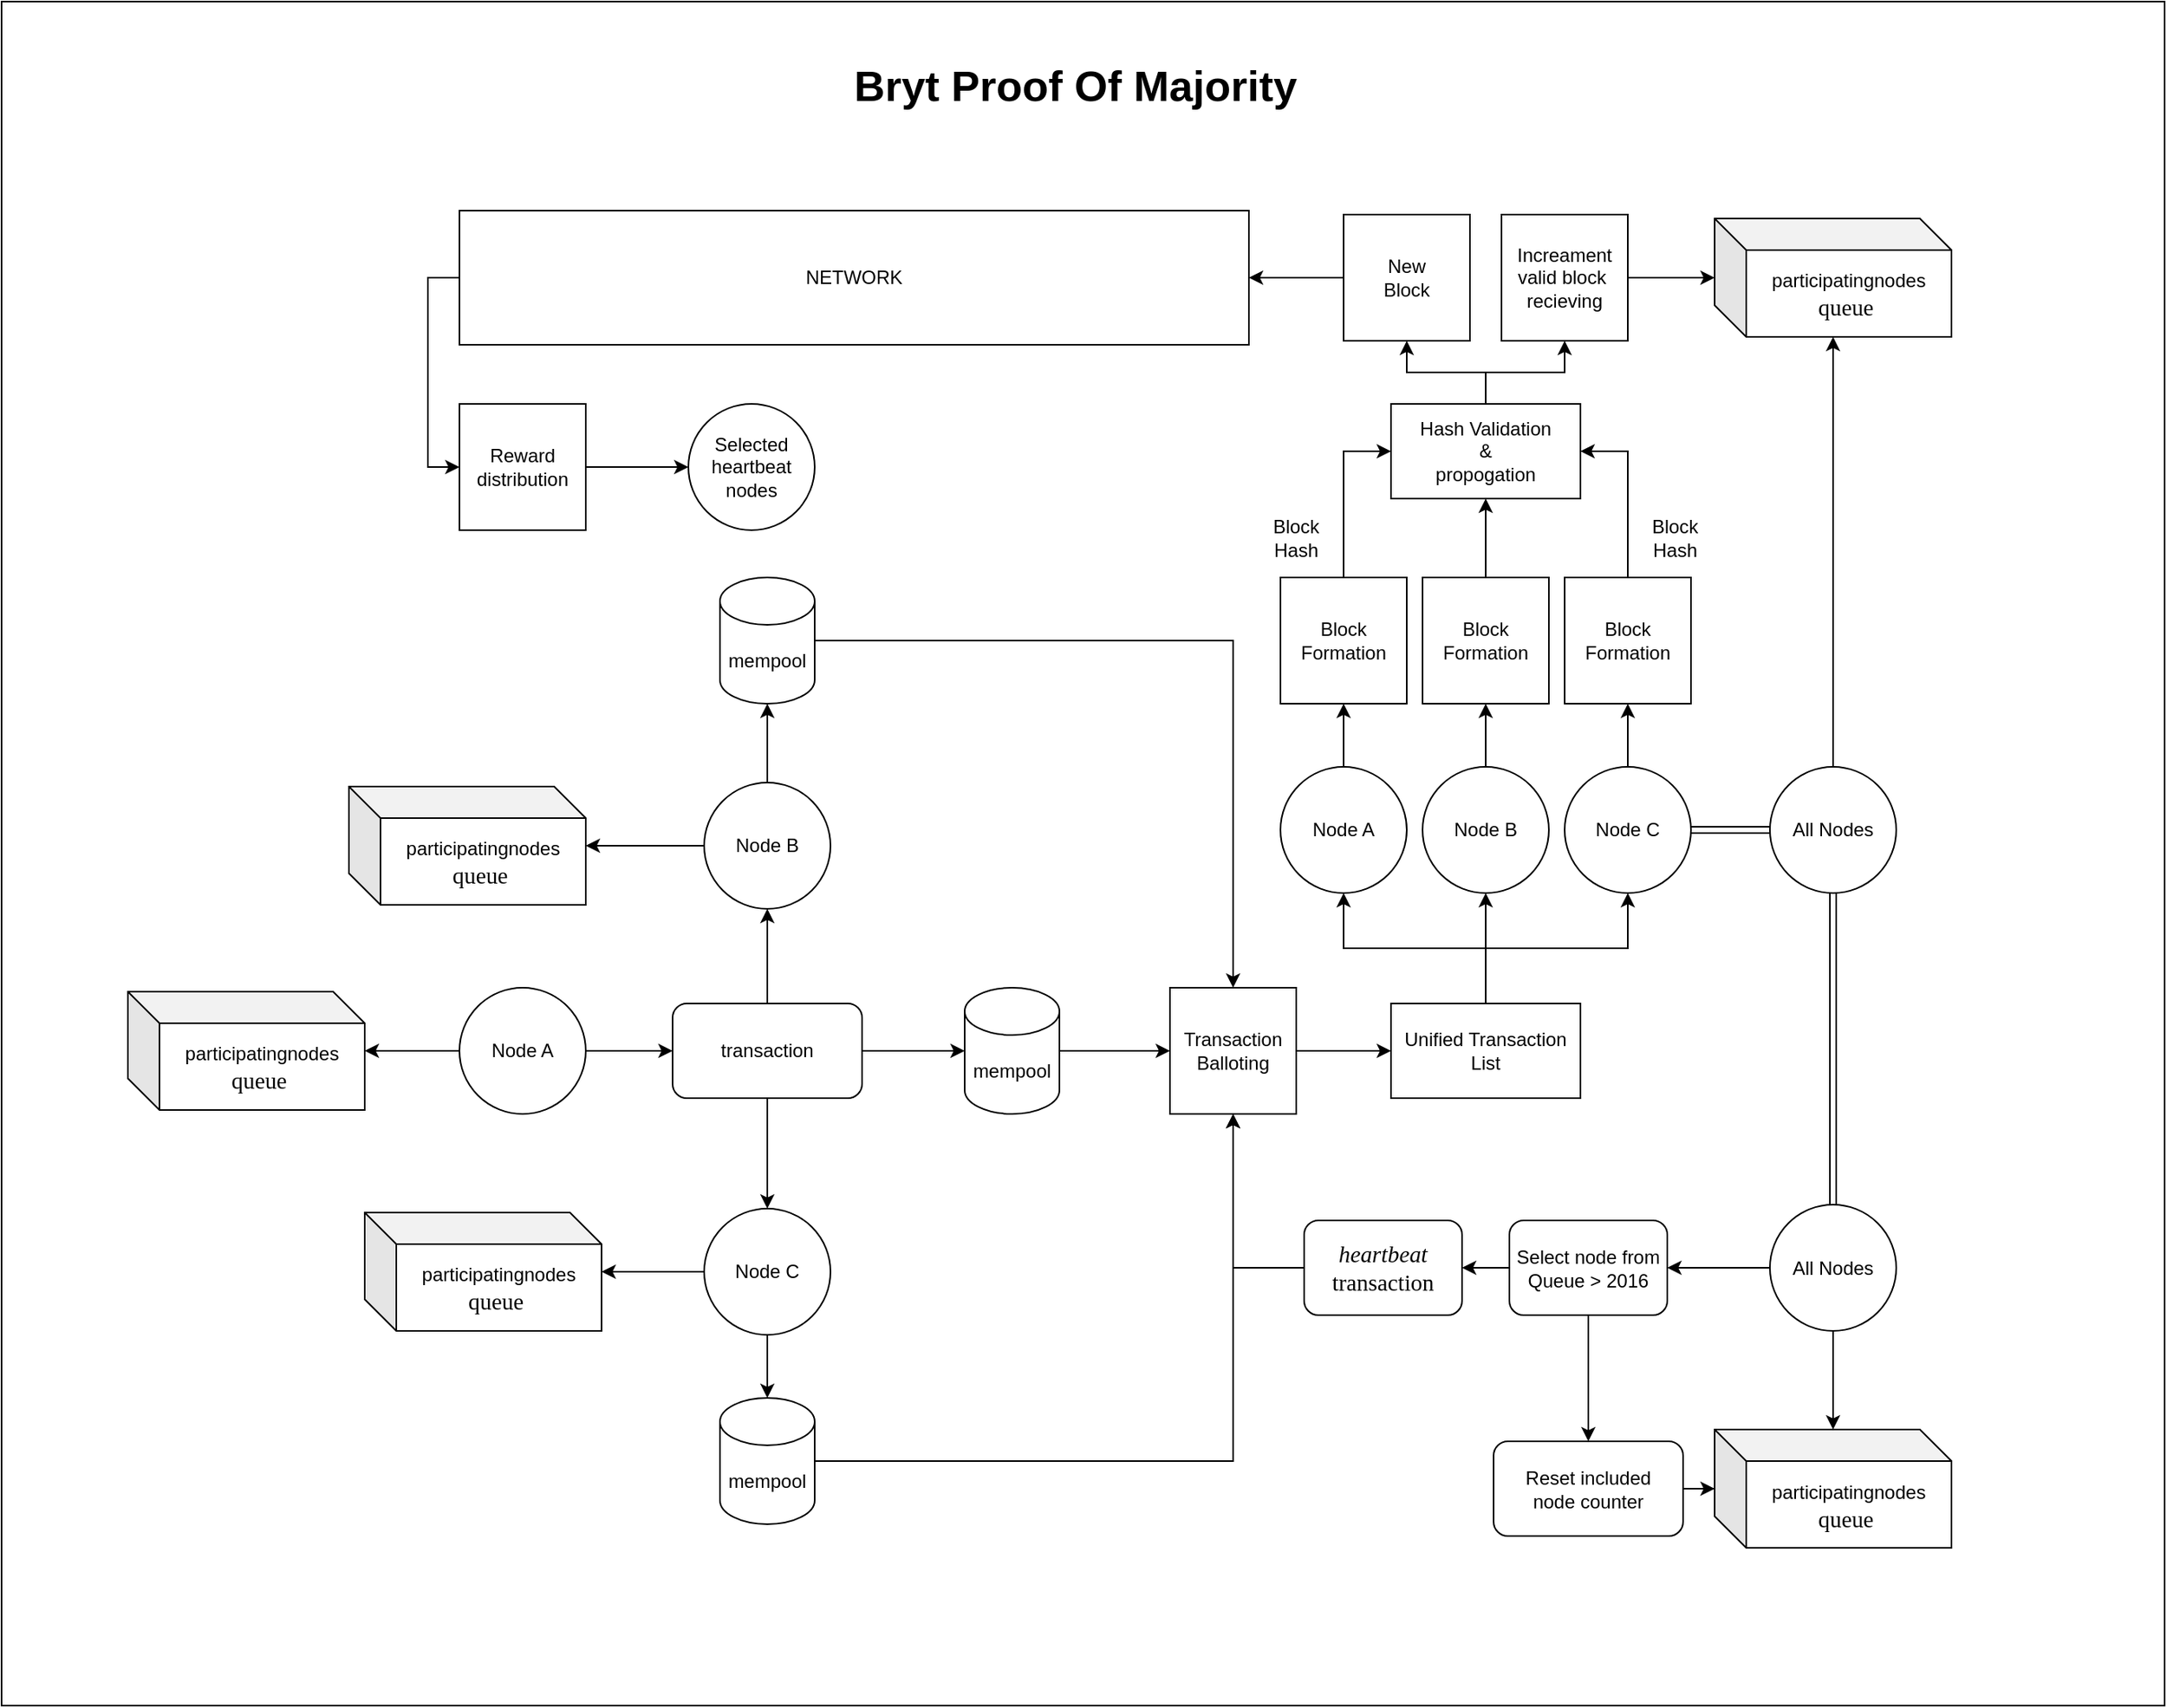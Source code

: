 <mxfile version="22.1.3" type="github">
  <diagram name="Page-1" id="N6Al-tnPbuuCqfEhSpLr">
    <mxGraphModel dx="3119" dy="1177" grid="1" gridSize="10" guides="1" tooltips="1" connect="1" arrows="1" fold="1" page="1" pageScale="1" pageWidth="850" pageHeight="1100" math="0" shadow="0">
      <root>
        <mxCell id="0" />
        <mxCell id="1" parent="0" />
        <mxCell id="dOHfjajs9Sj8GZZzcKHE-88" value="" style="rounded=0;whiteSpace=wrap;html=1;" vertex="1" parent="1">
          <mxGeometry x="-260" width="1370" height="1080" as="geometry" />
        </mxCell>
        <mxCell id="dOHfjajs9Sj8GZZzcKHE-3" style="edgeStyle=orthogonalEdgeStyle;rounded=0;orthogonalLoop=1;jettySize=auto;html=1;" edge="1" parent="1" source="dOHfjajs9Sj8GZZzcKHE-1" target="dOHfjajs9Sj8GZZzcKHE-2">
          <mxGeometry relative="1" as="geometry" />
        </mxCell>
        <mxCell id="dOHfjajs9Sj8GZZzcKHE-50" value="" style="edgeStyle=orthogonalEdgeStyle;rounded=0;orthogonalLoop=1;jettySize=auto;html=1;" edge="1" parent="1" source="dOHfjajs9Sj8GZZzcKHE-1" target="dOHfjajs9Sj8GZZzcKHE-49">
          <mxGeometry relative="1" as="geometry" />
        </mxCell>
        <mxCell id="dOHfjajs9Sj8GZZzcKHE-1" value="Node A" style="ellipse;whiteSpace=wrap;html=1;aspect=fixed;" vertex="1" parent="1">
          <mxGeometry x="30" y="625" width="80" height="80" as="geometry" />
        </mxCell>
        <mxCell id="dOHfjajs9Sj8GZZzcKHE-7" style="edgeStyle=orthogonalEdgeStyle;rounded=0;orthogonalLoop=1;jettySize=auto;html=1;entryX=0.5;entryY=1;entryDx=0;entryDy=0;" edge="1" parent="1" source="dOHfjajs9Sj8GZZzcKHE-2" target="dOHfjajs9Sj8GZZzcKHE-4">
          <mxGeometry relative="1" as="geometry" />
        </mxCell>
        <mxCell id="dOHfjajs9Sj8GZZzcKHE-9" style="edgeStyle=orthogonalEdgeStyle;rounded=0;orthogonalLoop=1;jettySize=auto;html=1;entryX=0.5;entryY=0;entryDx=0;entryDy=0;" edge="1" parent="1" source="dOHfjajs9Sj8GZZzcKHE-2" target="dOHfjajs9Sj8GZZzcKHE-8">
          <mxGeometry relative="1" as="geometry" />
        </mxCell>
        <mxCell id="dOHfjajs9Sj8GZZzcKHE-2" value="transaction" style="rounded=1;whiteSpace=wrap;html=1;" vertex="1" parent="1">
          <mxGeometry x="165" y="635" width="120" height="60" as="geometry" />
        </mxCell>
        <mxCell id="dOHfjajs9Sj8GZZzcKHE-11" value="" style="edgeStyle=orthogonalEdgeStyle;rounded=0;orthogonalLoop=1;jettySize=auto;html=1;" edge="1" parent="1" source="dOHfjajs9Sj8GZZzcKHE-4" target="dOHfjajs9Sj8GZZzcKHE-10">
          <mxGeometry relative="1" as="geometry" />
        </mxCell>
        <mxCell id="dOHfjajs9Sj8GZZzcKHE-52" value="" style="edgeStyle=orthogonalEdgeStyle;rounded=0;orthogonalLoop=1;jettySize=auto;html=1;" edge="1" parent="1" source="dOHfjajs9Sj8GZZzcKHE-4">
          <mxGeometry relative="1" as="geometry">
            <mxPoint x="110" y="535" as="targetPoint" />
          </mxGeometry>
        </mxCell>
        <mxCell id="dOHfjajs9Sj8GZZzcKHE-4" value="Node B" style="ellipse;whiteSpace=wrap;html=1;aspect=fixed;" vertex="1" parent="1">
          <mxGeometry x="185" y="495" width="80" height="80" as="geometry" />
        </mxCell>
        <mxCell id="dOHfjajs9Sj8GZZzcKHE-16" value="" style="edgeStyle=orthogonalEdgeStyle;rounded=0;orthogonalLoop=1;jettySize=auto;html=1;" edge="1" parent="1" source="dOHfjajs9Sj8GZZzcKHE-5" target="dOHfjajs9Sj8GZZzcKHE-14">
          <mxGeometry relative="1" as="geometry" />
        </mxCell>
        <mxCell id="dOHfjajs9Sj8GZZzcKHE-5" value="mempool" style="shape=cylinder3;whiteSpace=wrap;html=1;boundedLbl=1;backgroundOutline=1;size=15;" vertex="1" parent="1">
          <mxGeometry x="350" y="625" width="60" height="80" as="geometry" />
        </mxCell>
        <mxCell id="dOHfjajs9Sj8GZZzcKHE-6" style="edgeStyle=orthogonalEdgeStyle;rounded=0;orthogonalLoop=1;jettySize=auto;html=1;entryX=0;entryY=0.5;entryDx=0;entryDy=0;entryPerimeter=0;" edge="1" parent="1" source="dOHfjajs9Sj8GZZzcKHE-2" target="dOHfjajs9Sj8GZZzcKHE-5">
          <mxGeometry relative="1" as="geometry" />
        </mxCell>
        <mxCell id="dOHfjajs9Sj8GZZzcKHE-13" value="" style="edgeStyle=orthogonalEdgeStyle;rounded=0;orthogonalLoop=1;jettySize=auto;html=1;" edge="1" parent="1" source="dOHfjajs9Sj8GZZzcKHE-8" target="dOHfjajs9Sj8GZZzcKHE-12">
          <mxGeometry relative="1" as="geometry" />
        </mxCell>
        <mxCell id="dOHfjajs9Sj8GZZzcKHE-54" value="" style="edgeStyle=orthogonalEdgeStyle;rounded=0;orthogonalLoop=1;jettySize=auto;html=1;" edge="1" parent="1" source="dOHfjajs9Sj8GZZzcKHE-8">
          <mxGeometry relative="1" as="geometry">
            <mxPoint x="120" y="805" as="targetPoint" />
          </mxGeometry>
        </mxCell>
        <mxCell id="dOHfjajs9Sj8GZZzcKHE-8" value="Node C" style="ellipse;whiteSpace=wrap;html=1;aspect=fixed;" vertex="1" parent="1">
          <mxGeometry x="185" y="765" width="80" height="80" as="geometry" />
        </mxCell>
        <mxCell id="dOHfjajs9Sj8GZZzcKHE-15" style="edgeStyle=orthogonalEdgeStyle;rounded=0;orthogonalLoop=1;jettySize=auto;html=1;" edge="1" parent="1" source="dOHfjajs9Sj8GZZzcKHE-10" target="dOHfjajs9Sj8GZZzcKHE-14">
          <mxGeometry relative="1" as="geometry" />
        </mxCell>
        <mxCell id="dOHfjajs9Sj8GZZzcKHE-10" value="mempool" style="shape=cylinder3;whiteSpace=wrap;html=1;boundedLbl=1;backgroundOutline=1;size=15;" vertex="1" parent="1">
          <mxGeometry x="195" y="365" width="60" height="80" as="geometry" />
        </mxCell>
        <mxCell id="dOHfjajs9Sj8GZZzcKHE-17" style="edgeStyle=orthogonalEdgeStyle;rounded=0;orthogonalLoop=1;jettySize=auto;html=1;entryX=0.5;entryY=1;entryDx=0;entryDy=0;" edge="1" parent="1" source="dOHfjajs9Sj8GZZzcKHE-12" target="dOHfjajs9Sj8GZZzcKHE-14">
          <mxGeometry relative="1" as="geometry" />
        </mxCell>
        <mxCell id="dOHfjajs9Sj8GZZzcKHE-12" value="mempool" style="shape=cylinder3;whiteSpace=wrap;html=1;boundedLbl=1;backgroundOutline=1;size=15;" vertex="1" parent="1">
          <mxGeometry x="195" y="885" width="60" height="80" as="geometry" />
        </mxCell>
        <mxCell id="dOHfjajs9Sj8GZZzcKHE-19" value="" style="edgeStyle=orthogonalEdgeStyle;rounded=0;orthogonalLoop=1;jettySize=auto;html=1;" edge="1" parent="1" source="dOHfjajs9Sj8GZZzcKHE-14" target="dOHfjajs9Sj8GZZzcKHE-18">
          <mxGeometry relative="1" as="geometry" />
        </mxCell>
        <mxCell id="dOHfjajs9Sj8GZZzcKHE-14" value="&lt;div&gt;Transaction Balloting&lt;/div&gt;" style="whiteSpace=wrap;html=1;aspect=fixed;" vertex="1" parent="1">
          <mxGeometry x="480" y="625" width="80" height="80" as="geometry" />
        </mxCell>
        <mxCell id="dOHfjajs9Sj8GZZzcKHE-27" style="edgeStyle=orthogonalEdgeStyle;rounded=0;orthogonalLoop=1;jettySize=auto;html=1;entryX=0.5;entryY=1;entryDx=0;entryDy=0;" edge="1" parent="1" source="dOHfjajs9Sj8GZZzcKHE-18" target="dOHfjajs9Sj8GZZzcKHE-20">
          <mxGeometry relative="1" as="geometry" />
        </mxCell>
        <mxCell id="dOHfjajs9Sj8GZZzcKHE-28" style="edgeStyle=orthogonalEdgeStyle;rounded=0;orthogonalLoop=1;jettySize=auto;html=1;entryX=0.5;entryY=1;entryDx=0;entryDy=0;" edge="1" parent="1" source="dOHfjajs9Sj8GZZzcKHE-18" target="dOHfjajs9Sj8GZZzcKHE-22">
          <mxGeometry relative="1" as="geometry" />
        </mxCell>
        <mxCell id="dOHfjajs9Sj8GZZzcKHE-29" style="edgeStyle=orthogonalEdgeStyle;rounded=0;orthogonalLoop=1;jettySize=auto;html=1;entryX=0.5;entryY=1;entryDx=0;entryDy=0;" edge="1" parent="1" source="dOHfjajs9Sj8GZZzcKHE-18" target="dOHfjajs9Sj8GZZzcKHE-21">
          <mxGeometry relative="1" as="geometry" />
        </mxCell>
        <mxCell id="dOHfjajs9Sj8GZZzcKHE-18" value="Unified Transaction&lt;br&gt;List" style="whiteSpace=wrap;html=1;" vertex="1" parent="1">
          <mxGeometry x="620" y="635" width="120" height="60" as="geometry" />
        </mxCell>
        <mxCell id="dOHfjajs9Sj8GZZzcKHE-31" value="" style="edgeStyle=orthogonalEdgeStyle;rounded=0;orthogonalLoop=1;jettySize=auto;html=1;" edge="1" parent="1" source="dOHfjajs9Sj8GZZzcKHE-20" target="dOHfjajs9Sj8GZZzcKHE-30">
          <mxGeometry relative="1" as="geometry" />
        </mxCell>
        <mxCell id="dOHfjajs9Sj8GZZzcKHE-20" value="Node A" style="ellipse;whiteSpace=wrap;html=1;aspect=fixed;" vertex="1" parent="1">
          <mxGeometry x="550" y="485" width="80" height="80" as="geometry" />
        </mxCell>
        <mxCell id="dOHfjajs9Sj8GZZzcKHE-35" value="" style="edgeStyle=orthogonalEdgeStyle;rounded=0;orthogonalLoop=1;jettySize=auto;html=1;" edge="1" parent="1" source="dOHfjajs9Sj8GZZzcKHE-21" target="dOHfjajs9Sj8GZZzcKHE-34">
          <mxGeometry relative="1" as="geometry" />
        </mxCell>
        <mxCell id="dOHfjajs9Sj8GZZzcKHE-67" value="" style="edgeStyle=orthogonalEdgeStyle;rounded=0;orthogonalLoop=1;jettySize=auto;html=1;shape=link;" edge="1" parent="1" source="dOHfjajs9Sj8GZZzcKHE-21" target="dOHfjajs9Sj8GZZzcKHE-59">
          <mxGeometry relative="1" as="geometry" />
        </mxCell>
        <mxCell id="dOHfjajs9Sj8GZZzcKHE-21" value="Node C" style="ellipse;whiteSpace=wrap;html=1;aspect=fixed;" vertex="1" parent="1">
          <mxGeometry x="730" y="485" width="80" height="80" as="geometry" />
        </mxCell>
        <mxCell id="dOHfjajs9Sj8GZZzcKHE-33" value="" style="edgeStyle=orthogonalEdgeStyle;rounded=0;orthogonalLoop=1;jettySize=auto;html=1;" edge="1" parent="1" source="dOHfjajs9Sj8GZZzcKHE-22" target="dOHfjajs9Sj8GZZzcKHE-32">
          <mxGeometry relative="1" as="geometry" />
        </mxCell>
        <mxCell id="dOHfjajs9Sj8GZZzcKHE-22" value="Node B" style="ellipse;whiteSpace=wrap;html=1;aspect=fixed;" vertex="1" parent="1">
          <mxGeometry x="640" y="485" width="80" height="80" as="geometry" />
        </mxCell>
        <mxCell id="dOHfjajs9Sj8GZZzcKHE-40" style="edgeStyle=orthogonalEdgeStyle;rounded=0;orthogonalLoop=1;jettySize=auto;html=1;entryX=0;entryY=0.5;entryDx=0;entryDy=0;" edge="1" parent="1" source="dOHfjajs9Sj8GZZzcKHE-30" target="dOHfjajs9Sj8GZZzcKHE-36">
          <mxGeometry relative="1" as="geometry" />
        </mxCell>
        <mxCell id="dOHfjajs9Sj8GZZzcKHE-30" value="Block&lt;br&gt;Formation" style="whiteSpace=wrap;html=1;aspect=fixed;" vertex="1" parent="1">
          <mxGeometry x="550" y="365" width="80" height="80" as="geometry" />
        </mxCell>
        <mxCell id="dOHfjajs9Sj8GZZzcKHE-41" value="" style="edgeStyle=orthogonalEdgeStyle;rounded=0;orthogonalLoop=1;jettySize=auto;html=1;" edge="1" parent="1" source="dOHfjajs9Sj8GZZzcKHE-32" target="dOHfjajs9Sj8GZZzcKHE-36">
          <mxGeometry relative="1" as="geometry" />
        </mxCell>
        <mxCell id="dOHfjajs9Sj8GZZzcKHE-32" value="Block&lt;br style=&quot;border-color: var(--border-color);&quot;&gt;Formation" style="whiteSpace=wrap;html=1;aspect=fixed;" vertex="1" parent="1">
          <mxGeometry x="640" y="365" width="80" height="80" as="geometry" />
        </mxCell>
        <mxCell id="dOHfjajs9Sj8GZZzcKHE-42" style="edgeStyle=orthogonalEdgeStyle;rounded=0;orthogonalLoop=1;jettySize=auto;html=1;entryX=1;entryY=0.5;entryDx=0;entryDy=0;" edge="1" parent="1" source="dOHfjajs9Sj8GZZzcKHE-34" target="dOHfjajs9Sj8GZZzcKHE-36">
          <mxGeometry relative="1" as="geometry" />
        </mxCell>
        <mxCell id="dOHfjajs9Sj8GZZzcKHE-34" value="Block&lt;br style=&quot;border-color: var(--border-color);&quot;&gt;Formation" style="whiteSpace=wrap;html=1;aspect=fixed;" vertex="1" parent="1">
          <mxGeometry x="730" y="365" width="80" height="80" as="geometry" />
        </mxCell>
        <mxCell id="dOHfjajs9Sj8GZZzcKHE-46" value="" style="edgeStyle=orthogonalEdgeStyle;rounded=0;orthogonalLoop=1;jettySize=auto;html=1;" edge="1" parent="1" source="dOHfjajs9Sj8GZZzcKHE-36" target="dOHfjajs9Sj8GZZzcKHE-45">
          <mxGeometry relative="1" as="geometry" />
        </mxCell>
        <mxCell id="dOHfjajs9Sj8GZZzcKHE-64" style="edgeStyle=orthogonalEdgeStyle;rounded=0;orthogonalLoop=1;jettySize=auto;html=1;" edge="1" parent="1" source="dOHfjajs9Sj8GZZzcKHE-36" target="dOHfjajs9Sj8GZZzcKHE-63">
          <mxGeometry relative="1" as="geometry" />
        </mxCell>
        <mxCell id="dOHfjajs9Sj8GZZzcKHE-36" value="Hash Validation&lt;br&gt;&amp;amp;&lt;br&gt;propogation" style="whiteSpace=wrap;html=1;" vertex="1" parent="1">
          <mxGeometry x="620" y="255" width="120" height="60" as="geometry" />
        </mxCell>
        <mxCell id="dOHfjajs9Sj8GZZzcKHE-43" value="Block&lt;br&gt;Hash" style="text;html=1;strokeColor=none;fillColor=none;align=center;verticalAlign=middle;whiteSpace=wrap;rounded=0;" vertex="1" parent="1">
          <mxGeometry x="770" y="325" width="60" height="30" as="geometry" />
        </mxCell>
        <mxCell id="dOHfjajs9Sj8GZZzcKHE-44" value="Block&lt;br&gt;Hash" style="text;html=1;strokeColor=none;fillColor=none;align=center;verticalAlign=middle;whiteSpace=wrap;rounded=0;" vertex="1" parent="1">
          <mxGeometry x="530" y="325" width="60" height="30" as="geometry" />
        </mxCell>
        <mxCell id="dOHfjajs9Sj8GZZzcKHE-48" value="" style="edgeStyle=orthogonalEdgeStyle;rounded=0;orthogonalLoop=1;jettySize=auto;html=1;" edge="1" parent="1" source="dOHfjajs9Sj8GZZzcKHE-45" target="dOHfjajs9Sj8GZZzcKHE-47">
          <mxGeometry relative="1" as="geometry" />
        </mxCell>
        <mxCell id="dOHfjajs9Sj8GZZzcKHE-45" value="New&lt;br&gt;Block" style="whiteSpace=wrap;html=1;aspect=fixed;" vertex="1" parent="1">
          <mxGeometry x="590" y="135" width="80" height="80" as="geometry" />
        </mxCell>
        <mxCell id="dOHfjajs9Sj8GZZzcKHE-84" style="edgeStyle=orthogonalEdgeStyle;rounded=0;orthogonalLoop=1;jettySize=auto;html=1;entryX=0;entryY=0.5;entryDx=0;entryDy=0;" edge="1" parent="1" source="dOHfjajs9Sj8GZZzcKHE-47" target="dOHfjajs9Sj8GZZzcKHE-83">
          <mxGeometry relative="1" as="geometry">
            <Array as="points">
              <mxPoint x="10" y="175" />
              <mxPoint x="10" y="295" />
            </Array>
          </mxGeometry>
        </mxCell>
        <mxCell id="dOHfjajs9Sj8GZZzcKHE-47" value="NETWORK" style="rounded=0;whiteSpace=wrap;html=1;" vertex="1" parent="1">
          <mxGeometry x="30" y="132.5" width="500" height="85" as="geometry" />
        </mxCell>
        <mxCell id="dOHfjajs9Sj8GZZzcKHE-49" value="&lt;div&gt;participatingnodes&lt;span style=&quot;font-size: 11.019pt; font-family: CIDFont;&quot;&gt; queue&amp;nbsp;&lt;/span&gt;&lt;/div&gt;" style="shape=cube;whiteSpace=wrap;html=1;boundedLbl=1;backgroundOutline=1;darkOpacity=0.05;darkOpacity2=0.1;" vertex="1" parent="1">
          <mxGeometry x="-180" y="627.5" width="150" height="75" as="geometry" />
        </mxCell>
        <mxCell id="dOHfjajs9Sj8GZZzcKHE-55" value="&lt;div&gt;participatingnodes&lt;span style=&quot;font-size: 11.019pt; font-family: CIDFont;&quot;&gt; queue&amp;nbsp;&lt;/span&gt;&lt;/div&gt;" style="shape=cube;whiteSpace=wrap;html=1;boundedLbl=1;backgroundOutline=1;darkOpacity=0.05;darkOpacity2=0.1;" vertex="1" parent="1">
          <mxGeometry x="-40" y="497.5" width="150" height="75" as="geometry" />
        </mxCell>
        <mxCell id="dOHfjajs9Sj8GZZzcKHE-56" value="&lt;div&gt;participatingnodes&lt;span style=&quot;font-size: 11.019pt; font-family: CIDFont;&quot;&gt; queue&amp;nbsp;&lt;/span&gt;&lt;/div&gt;" style="shape=cube;whiteSpace=wrap;html=1;boundedLbl=1;backgroundOutline=1;darkOpacity=0.05;darkOpacity2=0.1;" vertex="1" parent="1">
          <mxGeometry x="-30" y="767.5" width="150" height="75" as="geometry" />
        </mxCell>
        <mxCell id="dOHfjajs9Sj8GZZzcKHE-57" value="&lt;div&gt;participatingnodes&lt;span style=&quot;font-size: 11.019pt; font-family: CIDFont;&quot;&gt; queue&amp;nbsp;&lt;/span&gt;&lt;/div&gt;" style="shape=cube;whiteSpace=wrap;html=1;boundedLbl=1;backgroundOutline=1;darkOpacity=0.05;darkOpacity2=0.1;" vertex="1" parent="1">
          <mxGeometry x="825" y="137.5" width="150" height="75" as="geometry" />
        </mxCell>
        <mxCell id="dOHfjajs9Sj8GZZzcKHE-62" value="" style="edgeStyle=orthogonalEdgeStyle;rounded=0;orthogonalLoop=1;jettySize=auto;html=1;" edge="1" parent="1" source="dOHfjajs9Sj8GZZzcKHE-59" target="dOHfjajs9Sj8GZZzcKHE-57">
          <mxGeometry relative="1" as="geometry" />
        </mxCell>
        <mxCell id="dOHfjajs9Sj8GZZzcKHE-71" style="edgeStyle=orthogonalEdgeStyle;rounded=0;orthogonalLoop=1;jettySize=auto;html=1;entryX=0.5;entryY=0;entryDx=0;entryDy=0;shape=link;" edge="1" parent="1" source="dOHfjajs9Sj8GZZzcKHE-59" target="dOHfjajs9Sj8GZZzcKHE-68">
          <mxGeometry relative="1" as="geometry" />
        </mxCell>
        <mxCell id="dOHfjajs9Sj8GZZzcKHE-59" value="All Nodes" style="ellipse;whiteSpace=wrap;html=1;aspect=fixed;" vertex="1" parent="1">
          <mxGeometry x="860" y="485" width="80" height="80" as="geometry" />
        </mxCell>
        <mxCell id="dOHfjajs9Sj8GZZzcKHE-66" value="" style="edgeStyle=orthogonalEdgeStyle;rounded=0;orthogonalLoop=1;jettySize=auto;html=1;" edge="1" parent="1" source="dOHfjajs9Sj8GZZzcKHE-63" target="dOHfjajs9Sj8GZZzcKHE-57">
          <mxGeometry relative="1" as="geometry" />
        </mxCell>
        <mxCell id="dOHfjajs9Sj8GZZzcKHE-63" value="Increament&lt;br&gt;valid block&amp;nbsp;&lt;br&gt;recieving" style="whiteSpace=wrap;html=1;aspect=fixed;" vertex="1" parent="1">
          <mxGeometry x="690" y="135" width="80" height="80" as="geometry" />
        </mxCell>
        <mxCell id="dOHfjajs9Sj8GZZzcKHE-75" value="" style="edgeStyle=orthogonalEdgeStyle;rounded=0;orthogonalLoop=1;jettySize=auto;html=1;" edge="1" parent="1" source="dOHfjajs9Sj8GZZzcKHE-68" target="dOHfjajs9Sj8GZZzcKHE-74">
          <mxGeometry relative="1" as="geometry" />
        </mxCell>
        <mxCell id="dOHfjajs9Sj8GZZzcKHE-79" value="" style="edgeStyle=orthogonalEdgeStyle;rounded=0;orthogonalLoop=1;jettySize=auto;html=1;" edge="1" parent="1" source="dOHfjajs9Sj8GZZzcKHE-68" target="dOHfjajs9Sj8GZZzcKHE-78">
          <mxGeometry relative="1" as="geometry" />
        </mxCell>
        <mxCell id="dOHfjajs9Sj8GZZzcKHE-68" value="All Nodes" style="ellipse;whiteSpace=wrap;html=1;aspect=fixed;" vertex="1" parent="1">
          <mxGeometry x="860" y="762.5" width="80" height="80" as="geometry" />
        </mxCell>
        <mxCell id="dOHfjajs9Sj8GZZzcKHE-77" style="edgeStyle=orthogonalEdgeStyle;rounded=0;orthogonalLoop=1;jettySize=auto;html=1;entryX=0.5;entryY=1;entryDx=0;entryDy=0;" edge="1" parent="1" source="dOHfjajs9Sj8GZZzcKHE-73" target="dOHfjajs9Sj8GZZzcKHE-14">
          <mxGeometry relative="1" as="geometry" />
        </mxCell>
        <mxCell id="dOHfjajs9Sj8GZZzcKHE-73" value="&lt;div&gt; &lt;span style=&quot;font-size: 11.019pt; font-family: CIDFont; font-style: italic;&quot;&gt;heartbeat&lt;/span&gt;&lt;span style=&quot;font-size: 11.019pt; font-family: CIDFont;&quot;&gt; transaction&lt;/span&gt;&lt;/div&gt;" style="rounded=1;whiteSpace=wrap;html=1;" vertex="1" parent="1">
          <mxGeometry x="565" y="772.5" width="100" height="60" as="geometry" />
        </mxCell>
        <mxCell id="dOHfjajs9Sj8GZZzcKHE-76" value="" style="edgeStyle=orthogonalEdgeStyle;rounded=0;orthogonalLoop=1;jettySize=auto;html=1;" edge="1" parent="1" source="dOHfjajs9Sj8GZZzcKHE-74" target="dOHfjajs9Sj8GZZzcKHE-73">
          <mxGeometry relative="1" as="geometry" />
        </mxCell>
        <mxCell id="dOHfjajs9Sj8GZZzcKHE-81" value="" style="edgeStyle=orthogonalEdgeStyle;rounded=0;orthogonalLoop=1;jettySize=auto;html=1;" edge="1" parent="1" source="dOHfjajs9Sj8GZZzcKHE-74" target="dOHfjajs9Sj8GZZzcKHE-80">
          <mxGeometry relative="1" as="geometry" />
        </mxCell>
        <mxCell id="dOHfjajs9Sj8GZZzcKHE-74" value="Select node from Queue &amp;gt; 2016" style="rounded=1;whiteSpace=wrap;html=1;" vertex="1" parent="1">
          <mxGeometry x="695" y="772.5" width="100" height="60" as="geometry" />
        </mxCell>
        <mxCell id="dOHfjajs9Sj8GZZzcKHE-78" value="&lt;div&gt;participatingnodes&lt;span style=&quot;font-size: 11.019pt; font-family: CIDFont;&quot;&gt; queue&amp;nbsp;&lt;/span&gt;&lt;/div&gt;" style="shape=cube;whiteSpace=wrap;html=1;boundedLbl=1;backgroundOutline=1;darkOpacity=0.05;darkOpacity2=0.1;" vertex="1" parent="1">
          <mxGeometry x="825" y="905" width="150" height="75" as="geometry" />
        </mxCell>
        <mxCell id="dOHfjajs9Sj8GZZzcKHE-82" value="" style="edgeStyle=orthogonalEdgeStyle;rounded=0;orthogonalLoop=1;jettySize=auto;html=1;" edge="1" parent="1" source="dOHfjajs9Sj8GZZzcKHE-80" target="dOHfjajs9Sj8GZZzcKHE-78">
          <mxGeometry relative="1" as="geometry" />
        </mxCell>
        <mxCell id="dOHfjajs9Sj8GZZzcKHE-80" value="Reset included &lt;br&gt;node counter" style="whiteSpace=wrap;html=1;rounded=1;" vertex="1" parent="1">
          <mxGeometry x="685" y="912.5" width="120" height="60" as="geometry" />
        </mxCell>
        <mxCell id="dOHfjajs9Sj8GZZzcKHE-87" value="" style="edgeStyle=orthogonalEdgeStyle;rounded=0;orthogonalLoop=1;jettySize=auto;html=1;" edge="1" parent="1" source="dOHfjajs9Sj8GZZzcKHE-83" target="dOHfjajs9Sj8GZZzcKHE-86">
          <mxGeometry relative="1" as="geometry" />
        </mxCell>
        <mxCell id="dOHfjajs9Sj8GZZzcKHE-83" value="Reward distribution" style="whiteSpace=wrap;html=1;aspect=fixed;" vertex="1" parent="1">
          <mxGeometry x="30" y="255" width="80" height="80" as="geometry" />
        </mxCell>
        <mxCell id="dOHfjajs9Sj8GZZzcKHE-86" value="Selected&lt;br&gt;heartbeat&lt;br&gt;nodes" style="ellipse;whiteSpace=wrap;html=1;aspect=fixed;" vertex="1" parent="1">
          <mxGeometry x="175" y="255" width="80" height="80" as="geometry" />
        </mxCell>
        <mxCell id="dOHfjajs9Sj8GZZzcKHE-90" value="&lt;h1 style=&quot;font-size: 27px;&quot;&gt;Bryt Proof Of Majority&lt;/h1&gt;" style="text;html=1;strokeColor=none;fillColor=none;spacing=5;spacingTop=-20;whiteSpace=wrap;overflow=hidden;rounded=0;fontSize=27;fontStyle=0" vertex="1" parent="1">
          <mxGeometry x="275" y="30" width="300" height="50" as="geometry" />
        </mxCell>
      </root>
    </mxGraphModel>
  </diagram>
</mxfile>
